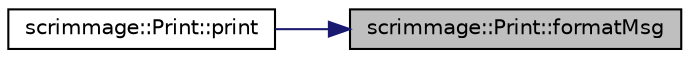 digraph "scrimmage::Print::formatMsg"
{
 // LATEX_PDF_SIZE
  edge [fontname="Helvetica",fontsize="10",labelfontname="Helvetica",labelfontsize="10"];
  node [fontname="Helvetica",fontsize="10",shape=record];
  rankdir="RL";
  Node1 [label="scrimmage::Print::formatMsg",height=0.2,width=0.4,color="black", fillcolor="grey75", style="filled", fontcolor="black",tooltip=" "];
  Node1 -> Node2 [dir="back",color="midnightblue",fontsize="10",style="solid",fontname="Helvetica"];
  Node2 [label="scrimmage::Print::print",height=0.2,width=0.4,color="black", fillcolor="white", style="filled",URL="$classscrimmage_1_1Print.html#a0d88a875b8726d08a88658dc74c97cbd",tooltip=" "];
}
